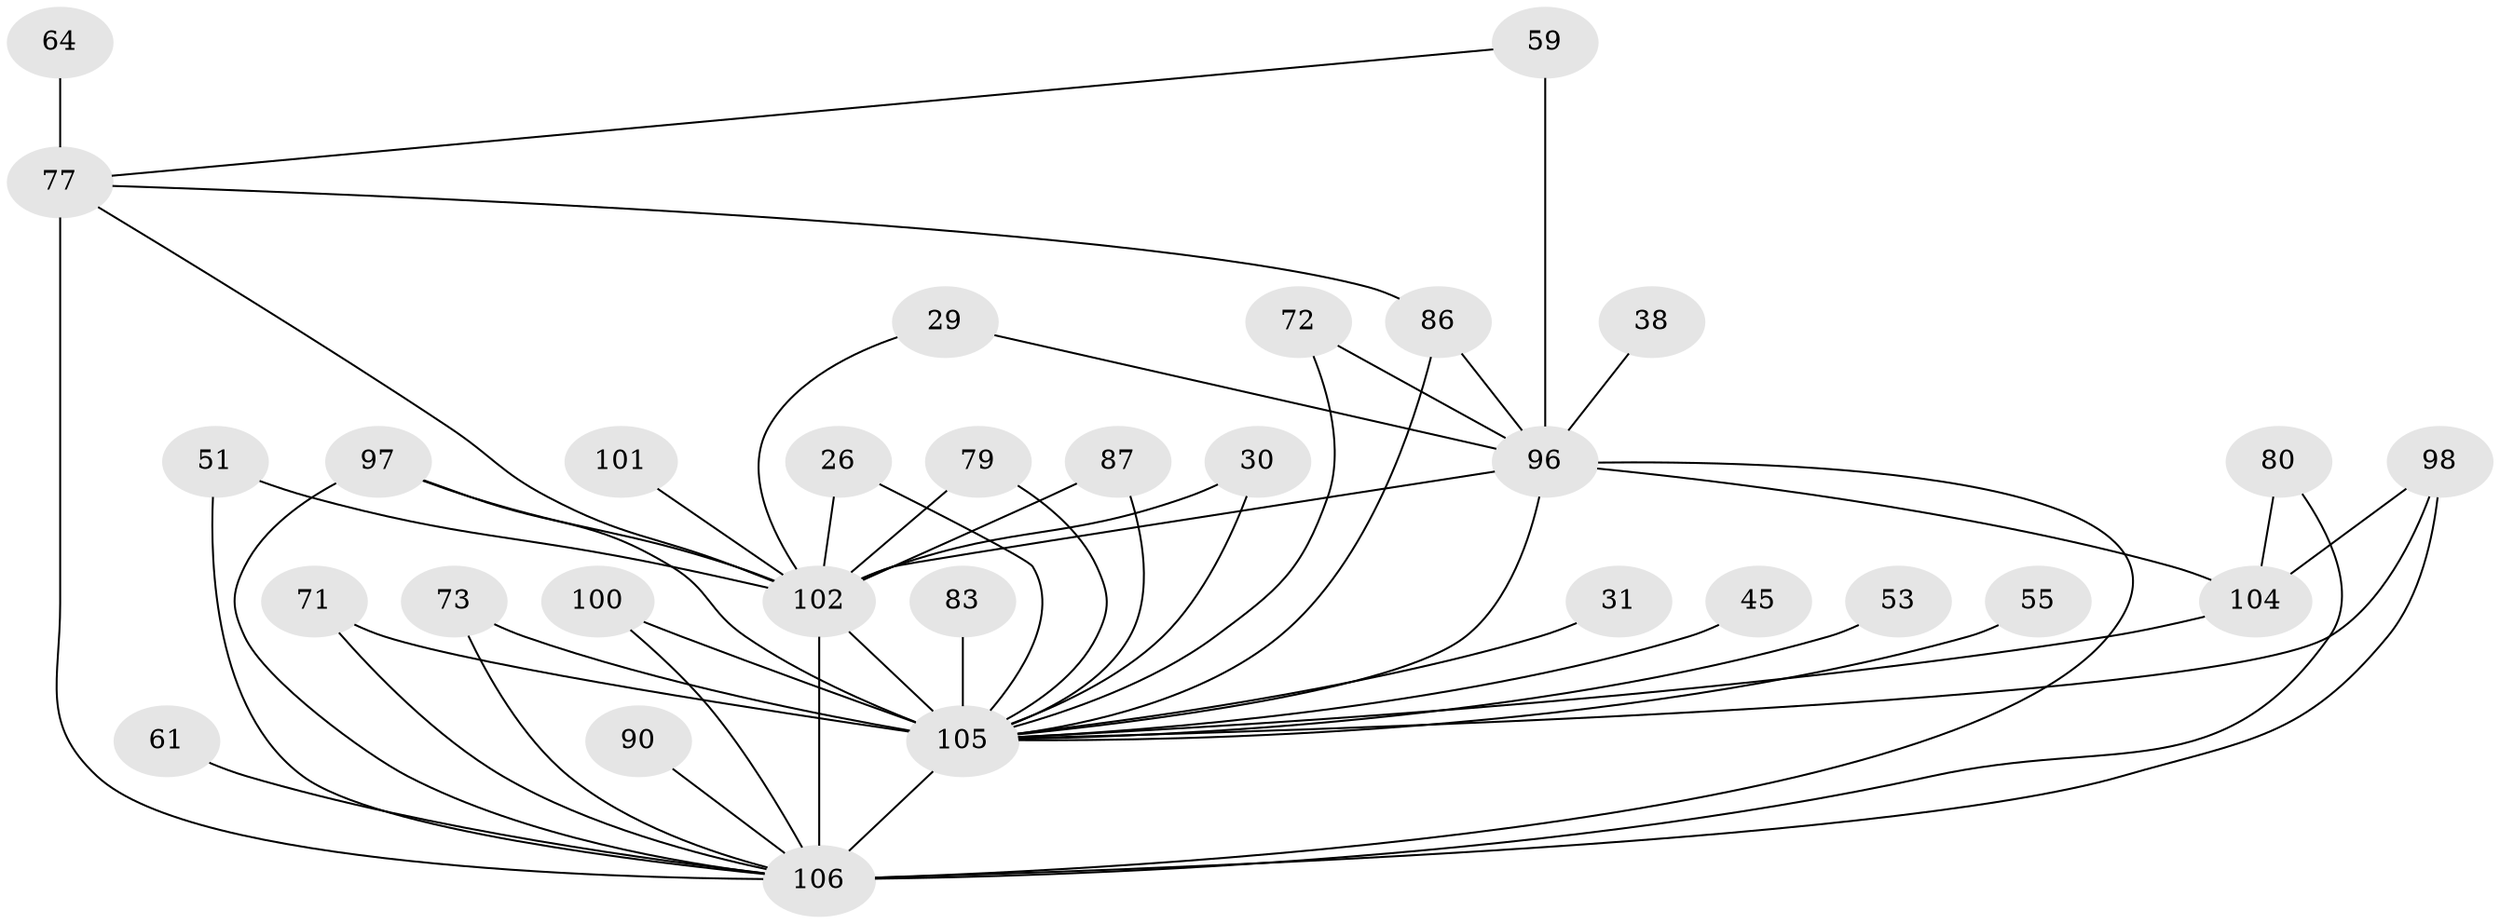 // original degree distribution, {25: 0.009433962264150943, 30: 0.009433962264150943, 22: 0.009433962264150943, 20: 0.009433962264150943, 21: 0.009433962264150943, 12: 0.009433962264150943, 26: 0.009433962264150943, 18: 0.018867924528301886, 13: 0.009433962264150943, 3: 0.20754716981132076, 8: 0.009433962264150943, 9: 0.009433962264150943, 4: 0.12264150943396226, 7: 0.009433962264150943, 2: 0.5188679245283019, 5: 0.009433962264150943, 6: 0.018867924528301886}
// Generated by graph-tools (version 1.1) at 2025/46/03/04/25 21:46:51]
// undirected, 31 vertices, 53 edges
graph export_dot {
graph [start="1"]
  node [color=gray90,style=filled];
  26;
  29;
  30;
  31;
  38;
  45;
  51;
  53;
  55;
  59 [super="+36"];
  61 [super="+50"];
  64;
  71;
  72;
  73 [super="+12"];
  77 [super="+43+48+41+25"];
  79;
  80;
  83;
  86 [super="+81"];
  87;
  90;
  96 [super="+76+82+37+56+65+47"];
  97 [super="+92"];
  98 [super="+93"];
  100;
  101 [super="+70+95"];
  102 [super="+89+66+49+94+91"];
  104 [super="+40+63+85+58+67+99"];
  105 [super="+11+7+88+5"];
  106 [super="+103+4"];
  26 -- 102;
  26 -- 105;
  29 -- 102;
  29 -- 96;
  30 -- 105;
  30 -- 102;
  31 -- 105 [weight=2];
  38 -- 96 [weight=2];
  45 -- 105 [weight=2];
  51 -- 102;
  51 -- 106;
  53 -- 105 [weight=2];
  55 -- 105 [weight=2];
  59 -- 77;
  59 -- 96 [weight=2];
  61 -- 106 [weight=2];
  64 -- 77 [weight=2];
  71 -- 105;
  71 -- 106;
  72 -- 105;
  72 -- 96;
  73 -- 105;
  73 -- 106;
  77 -- 86;
  77 -- 102;
  77 -- 106 [weight=5];
  79 -- 105;
  79 -- 102;
  80 -- 104;
  80 -- 106;
  83 -- 105 [weight=2];
  86 -- 105 [weight=2];
  86 -- 96;
  87 -- 105;
  87 -- 102;
  90 -- 106;
  96 -- 105 [weight=18];
  96 -- 106 [weight=8];
  96 -- 102 [weight=7];
  96 -- 104 [weight=3];
  97 -- 105;
  97 -- 102;
  97 -- 106 [weight=2];
  98 -- 105;
  98 -- 104;
  98 -- 106;
  100 -- 105;
  100 -- 106;
  101 -- 102 [weight=5];
  102 -- 105 [weight=25];
  102 -- 106 [weight=10];
  104 -- 105 [weight=7];
  105 -- 106 [weight=11];
}
